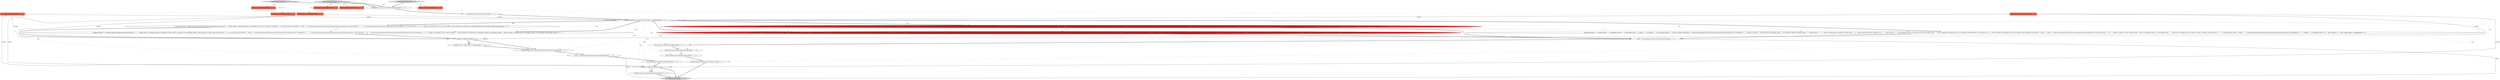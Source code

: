 digraph {
12 [style = filled, label = "dbStat.setString(4,forTable.getName())@@@11@@@['1', '1', '1']", fillcolor = white, shape = ellipse image = "AAA0AAABBB1BBB"];
30 [style = filled, label = "OracleSchema owner@@@2@@@['0', '0', '1']", fillcolor = tomato, shape = box image = "AAA0AAABBB3BBB"];
14 [style = filled, label = "forTable != null@@@21@@@['1', '1', '1']", fillcolor = white, shape = diamond image = "AAA0AAABBB1BBB"];
6 [style = filled, label = "sql.append(\"ORDER BY c.CONSTRAINT_NAME,col.POSITION\")@@@18@@@['1', '1', '1']", fillcolor = white, shape = ellipse image = "AAA0AAABBB1BBB"];
9 [style = filled, label = "sql.append(\"SELECT \").append(OracleUtils.getSysCatalogHint(owner.getDataSource())).append(\"\" + \"c.TABLE_NAME, c.CONSTRAINT_NAME,c.CONSTRAINT_TYPE,c.STATUS,c.SEARCH_CONDITION,\" + \"col.COLUMN_NAME,col.POSITION\" + \"FROM \" + OracleUtils.getAdminAllViewPrefix(session.getProgressMonitor(),getDataSource(),\"CONSTRAINTS\") + \" c, \" + OracleUtils.getAdminAllViewPrefix(session.getProgressMonitor(),getDataSource(),\"CONS_COLUMNS\") + \" col\" + \"WHERE c.CONSTRAINT_TYPE<>'R' AND c.OWNER=? AND c.OWNER=col.OWNER AND c.CONSTRAINT_NAME=col.CONSTRAINT_NAME\")@@@14@@@['1', '1', '0']", fillcolor = white, shape = ellipse image = "AAA0AAABBB1BBB"];
11 [style = filled, label = "dbStat.setString(1,this.getName())@@@8@@@['1', '1', '1']", fillcolor = white, shape = ellipse image = "AAA0AAABBB1BBB"];
7 [style = filled, label = "return dbStat@@@25@@@['1', '1', '1']", fillcolor = lightgray, shape = ellipse image = "AAA0AAABBB1BBB"];
16 [style = filled, label = "dbStat.setString(1,this.getName())@@@20@@@['1', '1', '1']", fillcolor = white, shape = ellipse image = "AAA0AAABBB1BBB"];
13 [style = filled, label = "JDBCPreparedStatement dbStat@@@4@@@['1', '1', '1']", fillcolor = white, shape = ellipse image = "AAA0AAABBB1BBB"];
26 [style = filled, label = "sql.append(\"SELECT \" + \" c.TABLE_NAME,\" + \" c.CONSTRAINT_NAME,\" + \" c.CONSTRAINT_TYPE,\" + \" c.STATUS,\" + \" c.R_OWNER,\" + \" c.R_CONSTRAINT_NAME,\" + \" (SELECT rc.TABLE_NAME FROM \" + OracleUtils.getAdminAllViewPrefix(session.getProgressMonitor(),getDataSource(),\"CONSTRAINTS\") + \" rc WHERE rc.OWNER = c.r_OWNER AND rc.CONSTRAINT_NAME = c.R_CONSTRAINT_NAME) AS R_TABLE_NAME,\" + \" c.DELETE_RULE,\" + \" (\" + \" SELECT LTRIM(MAX(SYS_CONNECT_BY_PATH(cname || ':' || p,',')) KEEP (DENSE_RANK LAST ORDER BY curr),',') \" + \" FROM (SELECT \" + \" col.CONSTRAINT_NAME cn,col.POSITION p,col.COLUMN_NAME cname,\" + \" ROW_NUMBER() OVER (PARTITION BY col.CONSTRAINT_NAME ORDER BY col.POSITION) AS curr,\" + \" ROW_NUMBER() OVER (PARTITION BY col.CONSTRAINT_NAME ORDER BY col.POSITION) -1 AS prev\" + \" FROM \" + OracleUtils.getAdminAllViewPrefix(session.getProgressMonitor(),getDataSource(),\"CONS_COLUMNS\") + \" col \" + \" WHERE col.OWNER =? AND col.TABLE_NAME = ? AND col.CONSTRAINT_NAME = c.CONSTRAINT_NAME \" + \" ) GROUP BY cn CONNECT BY prev = PRIOR curr AND cn = PRIOR cn START WITH curr = 1 \" + \" ) COLUMN_NAMES_NUMS\" + \"FROM\" + \" \" + OracleUtils.getAdminAllViewPrefix(session.getProgressMonitor(),getDataSource(),\"CONSTRAINTS\") + \" c\" + \"WHERE\" + \" c.CONSTRAINT_TYPE = 'R'\" + \" AND c.OWNER = ?\" + \" AND c.TABLE_NAME = ?\")@@@6@@@['0', '0', '1']", fillcolor = white, shape = ellipse image = "AAA0AAABBB3BBB"];
3 [style = filled, label = "dbStat = session.prepareStatement(sql.toString())@@@7@@@['1', '1', '1']", fillcolor = white, shape = ellipse image = "AAA0AAABBB1BBB"];
10 [style = filled, label = "sql.append(\"SELECT\" + \" c.TABLE_NAME,\" + \" c.CONSTRAINT_NAME,\" + \" c.CONSTRAINT_TYPE,\" + \" c.STATUS,\" + \" c.SEARCH_CONDITION,\" + \" (\" + \" SELECT LTRIM(MAX(SYS_CONNECT_BY_PATH(cname || ':' || NVL(p,1),',')) KEEP (DENSE_RANK LAST ORDER BY curr),',') \" + \" FROM (SELECT \" + \" col.CONSTRAINT_NAME cn,col.POSITION p,col.COLUMN_NAME cname,\" + \" ROW_NUMBER() OVER (PARTITION BY col.CONSTRAINT_NAME ORDER BY col.POSITION) AS curr,\" + \" ROW_NUMBER() OVER (PARTITION BY col.CONSTRAINT_NAME ORDER BY col.POSITION) -1 AS prev\" + \" FROM \" + OracleUtils.getAdminAllViewPrefix(session.getProgressMonitor(),getDataSource(),\"CONS_COLUMNS\") + \" col \" + \" WHERE col.OWNER =? AND col.TABLE_NAME = ? AND col.CONSTRAINT_NAME = c.CONSTRAINT_NAME \" + \" ) GROUP BY cn CONNECT BY prev = PRIOR curr AND cn = PRIOR cn START WITH curr = 1 \" + \" ) COLUMN_NAMES_NUMS\" + \"FROM\" + \" \" + OracleUtils.getAdminAllViewPrefix(session.getProgressMonitor(),getDataSource(),\"CONSTRAINTS\") + \" c\" + \"WHERE\" + \" c.CONSTRAINT_TYPE <> 'R'\" + \" AND c.OWNER = ?\" + \" AND c.TABLE_NAME = ?\")@@@6@@@['1', '0', '0']", fillcolor = red, shape = ellipse image = "AAA1AAABBB1BBB"];
15 [style = filled, label = "OracleTableBase forTable@@@2@@@['1', '0', '0']", fillcolor = tomato, shape = box image = "AAA0AAABBB1BBB"];
19 [style = filled, label = "StringBuilder sql = new StringBuilder(500)@@@3@@@['1', '1', '1']", fillcolor = white, shape = ellipse image = "AAA0AAABBB1BBB"];
5 [style = filled, label = "owner.getDataSource().isAtLeastV10() && forTable != null@@@5@@@['1', '1', '1']", fillcolor = white, shape = diamond image = "AAA0AAABBB1BBB"];
8 [style = filled, label = "dbStat.setString(2,forTable.getName())@@@9@@@['1', '1', '1']", fillcolor = white, shape = ellipse image = "AAA0AAABBB1BBB"];
31 [style = filled, label = "prepareObjectsStatement['0', '0', '1']", fillcolor = lightgray, shape = diamond image = "AAA0AAABBB3BBB"];
17 [style = filled, label = "forTable != null@@@15@@@['1', '1', '1']", fillcolor = white, shape = diamond image = "AAA0AAABBB1BBB"];
18 [style = filled, label = "OracleSchema owner@@@2@@@['1', '1', '0']", fillcolor = tomato, shape = box image = "AAA0AAABBB1BBB"];
0 [style = filled, label = "dbStat = session.prepareStatement(sql.toString())@@@19@@@['1', '1', '1']", fillcolor = white, shape = ellipse image = "AAA0AAABBB1BBB"];
22 [style = filled, label = "JDBCSession session@@@2@@@['0', '1', '0']", fillcolor = tomato, shape = box image = "AAA0AAABBB2BBB"];
24 [style = filled, label = "sql.append(\"SELECT\" + \" c.TABLE_NAME,\" + \" c.CONSTRAINT_NAME,\" + \" c.CONSTRAINT_TYPE,\" + \" c.STATUS,\" + \" c.SEARCH_CONDITION,\" + \" (\" + \" SELECT LTRIM(MAX(SYS_CONNECT_BY_PATH(cname || ':' || NVL(p,1),',')) KEEP (DENSE_RANK LAST ORDER BY curr),',') \" + \" FROM (SELECT \" + \" col.CONSTRAINT_NAME cn,col.POSITION p,col.COLUMN_NAME cname,\" + \" ROW_NUMBER() OVER (PARTITION BY col.CONSTRAINT_NAME ORDER BY col.POSITION) AS curr,\" + \" ROW_NUMBER() OVER (PARTITION BY col.CONSTRAINT_NAME ORDER BY col.POSITION) -1 AS prev\" + \" FROM \" + OracleUtils.getAdminAllViewPrefix(session.getProgressMonitor(),getDataSource(),\"CONS_COLUMNS\") + \" col \" + \" WHERE col.OWNER =? AND col.TABLE_NAME = ? \" + \" ) WHERE cn = c.CONSTRAINT_NAME GROUP BY cn CONNECT BY prev = PRIOR curr AND cn = PRIOR cn START WITH curr = 1 \" + \" ) COLUMN_NAMES_NUMS\" + \"FROM\" + \" \" + OracleUtils.getAdminAllViewPrefix(session.getProgressMonitor(),getDataSource(),\"CONSTRAINTS\") + \" c\" + \"WHERE\" + \" c.CONSTRAINT_TYPE <> 'R'\" + \" AND c.OWNER = ?\" + \" AND c.TABLE_NAME = ?\")@@@6@@@['0', '1', '0']", fillcolor = red, shape = ellipse image = "AAA1AAABBB2BBB"];
25 [style = filled, label = "prepareObjectsStatement['0', '1', '0']", fillcolor = lightgray, shape = diamond image = "AAA0AAABBB2BBB"];
28 [style = filled, label = "OracleTable forTable@@@2@@@['0', '0', '1']", fillcolor = tomato, shape = box image = "AAA0AAABBB3BBB"];
27 [style = filled, label = "JDBCSession session@@@2@@@['0', '0', '1']", fillcolor = tomato, shape = box image = "AAA0AAABBB3BBB"];
20 [style = filled, label = "dbStat.setString(2,forTable.getName())@@@22@@@['1', '1', '1']", fillcolor = white, shape = ellipse image = "AAA0AAABBB1BBB"];
2 [style = filled, label = "OracleSchema owner@@@2@@@['1', '0', '0']", fillcolor = tomato, shape = box image = "AAA0AAABBB1BBB"];
21 [style = filled, label = "prepareObjectsStatement['1', '0', '0']", fillcolor = lightgray, shape = diamond image = "AAA0AAABBB1BBB"];
29 [style = filled, label = "sql.append(\"SELECT \" + OracleUtils.getSysCatalogHint(owner.getDataSource()) + \" \" + \"c.TABLE_NAME, c.CONSTRAINT_NAME,c.CONSTRAINT_TYPE,c.STATUS,c.R_OWNER,c.R_CONSTRAINT_NAME,rc.TABLE_NAME as R_TABLE_NAME,c.DELETE_RULE, \" + \"col.COLUMN_NAME,col.POSITION\" + \"FROM \" + OracleUtils.getAdminAllViewPrefix(session.getProgressMonitor(),getDataSource(),\"CONSTRAINTS\") + \" c, \" + OracleUtils.getAdminAllViewPrefix(session.getProgressMonitor(),getDataSource(),\"CONS_COLUMNS\") + \" col, \" + OracleUtils.getAdminAllViewPrefix(session.getProgressMonitor(),getDataSource(),\"CONSTRAINTS\") + \" rc\" + \"WHERE c.CONSTRAINT_TYPE='R' AND c.OWNER=?\" + \"AND c.OWNER=col.OWNER AND c.CONSTRAINT_NAME=col.CONSTRAINT_NAME\" + \"AND rc.OWNER=c.r_OWNER AND rc.CONSTRAINT_NAME=c.R_CONSTRAINT_NAME\")@@@14@@@['0', '0', '1']", fillcolor = white, shape = ellipse image = "AAA0AAABBB3BBB"];
1 [style = filled, label = "sql.append(\" AND c.TABLE_NAME=?\")@@@16@@@['1', '1', '1']", fillcolor = white, shape = ellipse image = "AAA0AAABBB1BBB"];
4 [style = filled, label = "dbStat.setString(3,this.getName())@@@10@@@['1', '1', '1']", fillcolor = white, shape = ellipse image = "AAA0AAABBB1BBB"];
23 [style = filled, label = "OracleTableBase forTable@@@2@@@['0', '1', '0']", fillcolor = tomato, shape = box image = "AAA0AAABBB2BBB"];
5->29 [style = bold, label=""];
5->10 [style = bold, label=""];
0->16 [style = bold, label=""];
29->17 [style = bold, label=""];
17->1 [style = bold, label=""];
5->9 [style = bold, label=""];
21->19 [style = bold, label=""];
0->7 [style = solid, label="dbStat"];
17->6 [style = bold, label=""];
21->18 [style = dotted, label="true"];
21->15 [style = dotted, label="true"];
18->30 [style = dashed, label="0"];
15->14 [style = solid, label="forTable"];
5->10 [style = dotted, label="true"];
26->3 [style = bold, label=""];
17->1 [style = dotted, label="true"];
3->11 [style = bold, label=""];
5->26 [style = bold, label=""];
10->3 [style = bold, label=""];
9->17 [style = bold, label=""];
5->17 [style = dotted, label="false"];
3->7 [style = solid, label="dbStat"];
6->0 [style = bold, label=""];
21->2 [style = dotted, label="true"];
23->14 [style = solid, label="forTable"];
5->3 [style = dotted, label="true"];
5->12 [style = dotted, label="true"];
12->7 [style = bold, label=""];
5->4 [style = dotted, label="true"];
14->7 [style = bold, label=""];
5->14 [style = dotted, label="false"];
25->18 [style = dotted, label="true"];
23->5 [style = solid, label="forTable"];
14->20 [style = dotted, label="true"];
15->17 [style = solid, label="forTable"];
5->0 [style = dotted, label="false"];
5->24 [style = dotted, label="true"];
31->30 [style = dotted, label="true"];
5->11 [style = dotted, label="true"];
1->6 [style = bold, label=""];
10->26 [style = dashed, label="0"];
9->29 [style = dashed, label="0"];
19->13 [style = bold, label=""];
5->6 [style = dotted, label="false"];
31->28 [style = dotted, label="true"];
5->24 [style = bold, label=""];
5->16 [style = dotted, label="false"];
28->17 [style = solid, label="forTable"];
31->27 [style = dotted, label="true"];
25->19 [style = bold, label=""];
25->22 [style = dotted, label="true"];
13->5 [style = bold, label=""];
23->17 [style = solid, label="forTable"];
4->12 [style = bold, label=""];
28->5 [style = solid, label="forTable"];
28->14 [style = solid, label="forTable"];
11->8 [style = bold, label=""];
15->5 [style = solid, label="forTable"];
16->14 [style = bold, label=""];
5->9 [style = dotted, label="false"];
5->26 [style = dotted, label="true"];
25->23 [style = dotted, label="true"];
8->4 [style = bold, label=""];
20->7 [style = bold, label=""];
5->8 [style = dotted, label="true"];
24->3 [style = bold, label=""];
31->19 [style = bold, label=""];
10->24 [style = dashed, label="0"];
5->29 [style = dotted, label="false"];
14->20 [style = bold, label=""];
}
